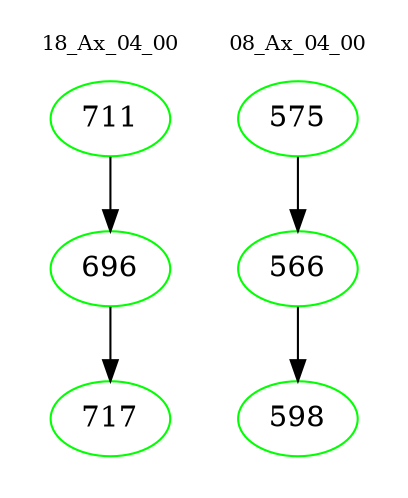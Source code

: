 digraph{
subgraph cluster_0 {
color = white
label = "18_Ax_04_00";
fontsize=10;
T0_711 [label="711", color="green"]
T0_711 -> T0_696 [color="black"]
T0_696 [label="696", color="green"]
T0_696 -> T0_717 [color="black"]
T0_717 [label="717", color="green"]
}
subgraph cluster_1 {
color = white
label = "08_Ax_04_00";
fontsize=10;
T1_575 [label="575", color="green"]
T1_575 -> T1_566 [color="black"]
T1_566 [label="566", color="green"]
T1_566 -> T1_598 [color="black"]
T1_598 [label="598", color="green"]
}
}
